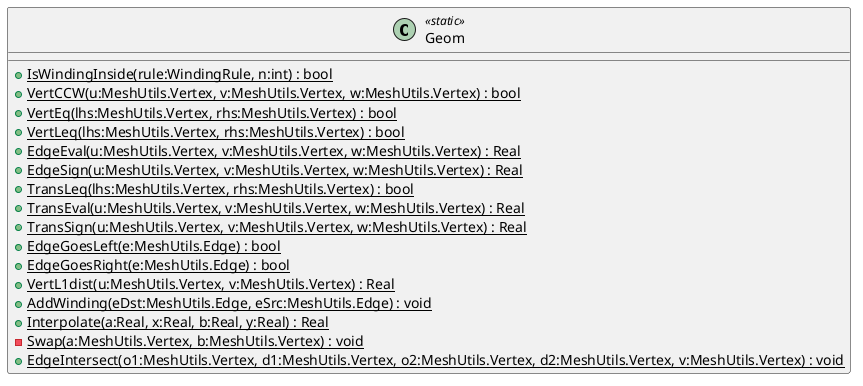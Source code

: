 @startuml
class Geom <<static>> {
    + {static} IsWindingInside(rule:WindingRule, n:int) : bool
    + {static} VertCCW(u:MeshUtils.Vertex, v:MeshUtils.Vertex, w:MeshUtils.Vertex) : bool
    + {static} VertEq(lhs:MeshUtils.Vertex, rhs:MeshUtils.Vertex) : bool
    + {static} VertLeq(lhs:MeshUtils.Vertex, rhs:MeshUtils.Vertex) : bool
    + {static} EdgeEval(u:MeshUtils.Vertex, v:MeshUtils.Vertex, w:MeshUtils.Vertex) : Real
    + {static} EdgeSign(u:MeshUtils.Vertex, v:MeshUtils.Vertex, w:MeshUtils.Vertex) : Real
    + {static} TransLeq(lhs:MeshUtils.Vertex, rhs:MeshUtils.Vertex) : bool
    + {static} TransEval(u:MeshUtils.Vertex, v:MeshUtils.Vertex, w:MeshUtils.Vertex) : Real
    + {static} TransSign(u:MeshUtils.Vertex, v:MeshUtils.Vertex, w:MeshUtils.Vertex) : Real
    + {static} EdgeGoesLeft(e:MeshUtils.Edge) : bool
    + {static} EdgeGoesRight(e:MeshUtils.Edge) : bool
    + {static} VertL1dist(u:MeshUtils.Vertex, v:MeshUtils.Vertex) : Real
    + {static} AddWinding(eDst:MeshUtils.Edge, eSrc:MeshUtils.Edge) : void
    + {static} Interpolate(a:Real, x:Real, b:Real, y:Real) : Real
    {static} - Swap(a:MeshUtils.Vertex, b:MeshUtils.Vertex) : void
    + {static} EdgeIntersect(o1:MeshUtils.Vertex, d1:MeshUtils.Vertex, o2:MeshUtils.Vertex, d2:MeshUtils.Vertex, v:MeshUtils.Vertex) : void
}
@enduml
